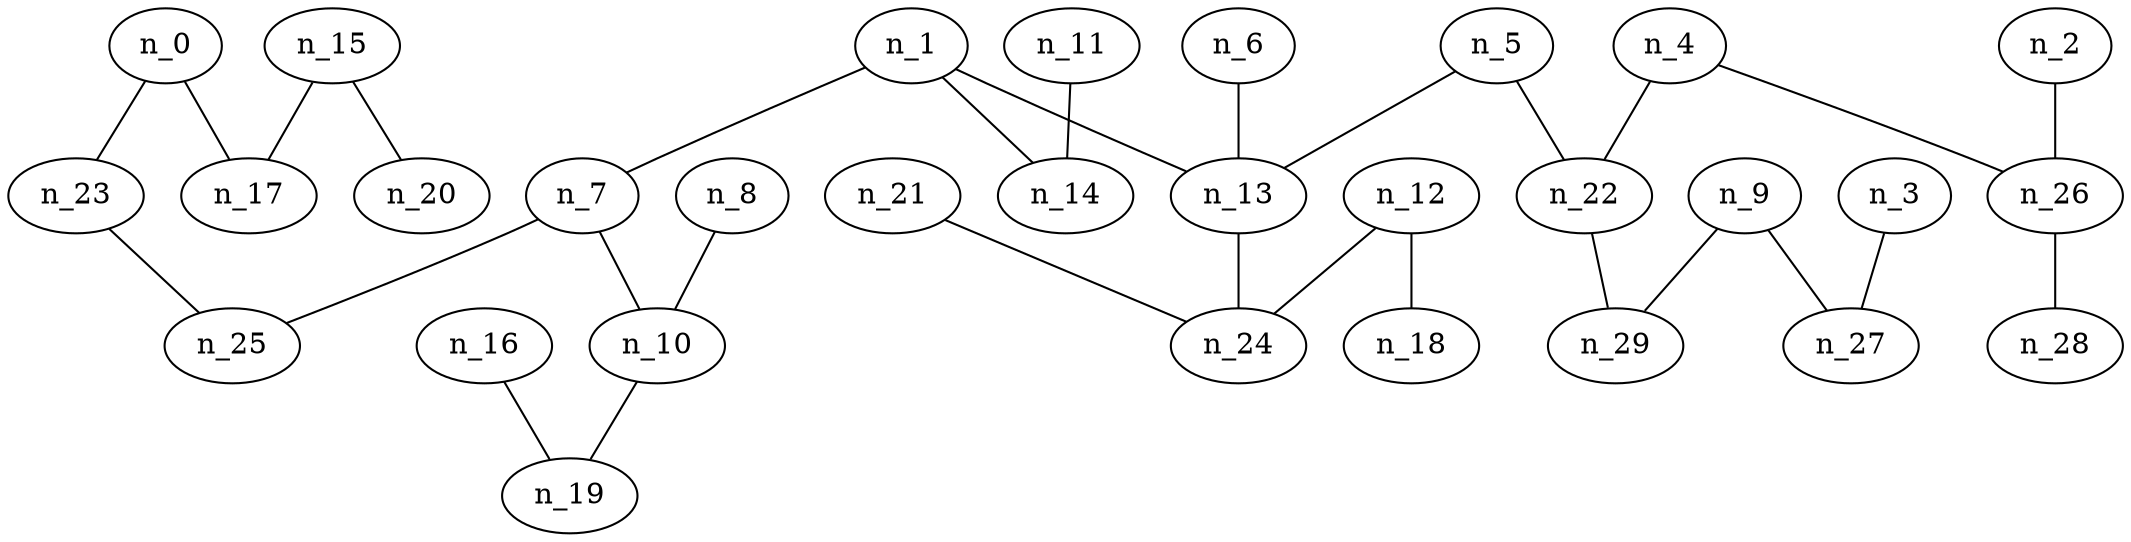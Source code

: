graph grafoErdosRenyi_30_120_KruskalI  {
n_0;
n_1;
n_2;
n_3;
n_4;
n_5;
n_6;
n_7;
n_8;
n_9;
n_10;
n_11;
n_12;
n_13;
n_14;
n_15;
n_16;
n_17;
n_18;
n_19;
n_20;
n_21;
n_22;
n_23;
n_24;
n_25;
n_26;
n_27;
n_28;
n_29;
n_6 -- n_13;
n_21 -- n_24;
n_12 -- n_24;
n_9 -- n_29;
n_8 -- n_10;
n_4 -- n_26;
n_11 -- n_14;
n_5 -- n_22;
n_4 -- n_22;
n_2 -- n_26;
n_26 -- n_28;
n_15 -- n_20;
n_1 -- n_7;
n_22 -- n_29;
n_3 -- n_27;
n_23 -- n_25;
n_15 -- n_17;
n_10 -- n_19;
n_12 -- n_18;
n_13 -- n_24;
n_7 -- n_10;
n_1 -- n_13;
n_0 -- n_17;
n_16 -- n_19;
n_5 -- n_13;
n_1 -- n_14;
n_7 -- n_25;
n_0 -- n_23;
n_9 -- n_27;
}
